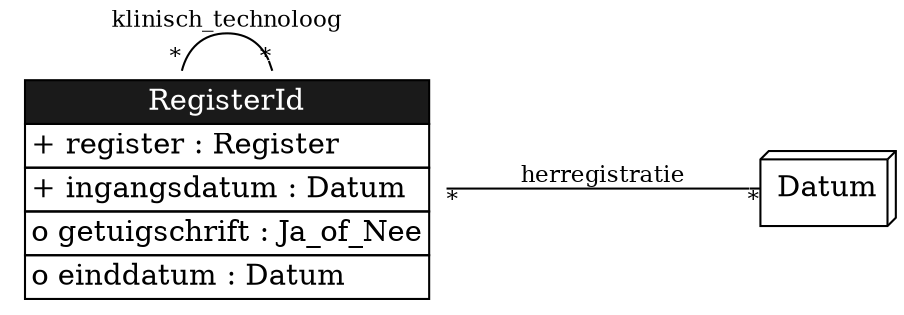 digraph {
	graph [bgcolor=white,
		rankdir=LR
	];
	node [label="\N"];
	edge [fontsize=11,
		minlen=4
	];
	RegisterId	[color=purple,
		label=<<TABLE BGCOLOR="white" COLOR="black" BORDER="0" CELLBORDER="1" CELLSPACING="0"><TR><TD BGCOLOR="gray10" COLOR="black"><FONT COLOR="white">RegisterId</FONT></TD></TR><TR><TD ALIGN="LEFT" PORT="register">+ register : Register</TD></TR><TR><TD ALIGN="LEFT" PORT="ingangsdatum">+ ingangsdatum : Datum</TD></TR><TR><TD ALIGN="LEFT" PORT="getuigschrift">o getuigschrift : Ja_of_Nee</TD></TR><TR><TD ALIGN="LEFT" PORT="einddatum">o einddatum : Datum</TD></TR></TABLE>>,
		shape=plaintext];
	RegisterId:klinisch_technoloog -> RegisterId	[arrowhead=onone,
		headlabel="*",
		label=klinisch_technoloog,
		labelfloat=true,
		taillabel="*"];
	Datum	[label=Datum,
		shape=box3d];
	RegisterId:herregistratie -> Datum	[arrowhead=onone,
		headlabel="*",
		label=herregistratie,
		labelfloat=true,
		taillabel="*"];
}
